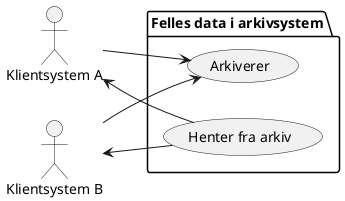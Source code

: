 @startuml
left to right direction

actor KlientsystemA as "Klientsystem A"
actor KlientsystemB as "Klientsystem B"

package Arkivsystem as "Felles data i arkivsystem" {
    usecase "Arkiverer" as uc1
    usecase "Henter fra arkiv" as uc2
}

KlientsystemA --> uc1
KlientsystemA <-- uc2
KlientsystemB <-- uc2
KlientsystemB --> uc1

@enduml